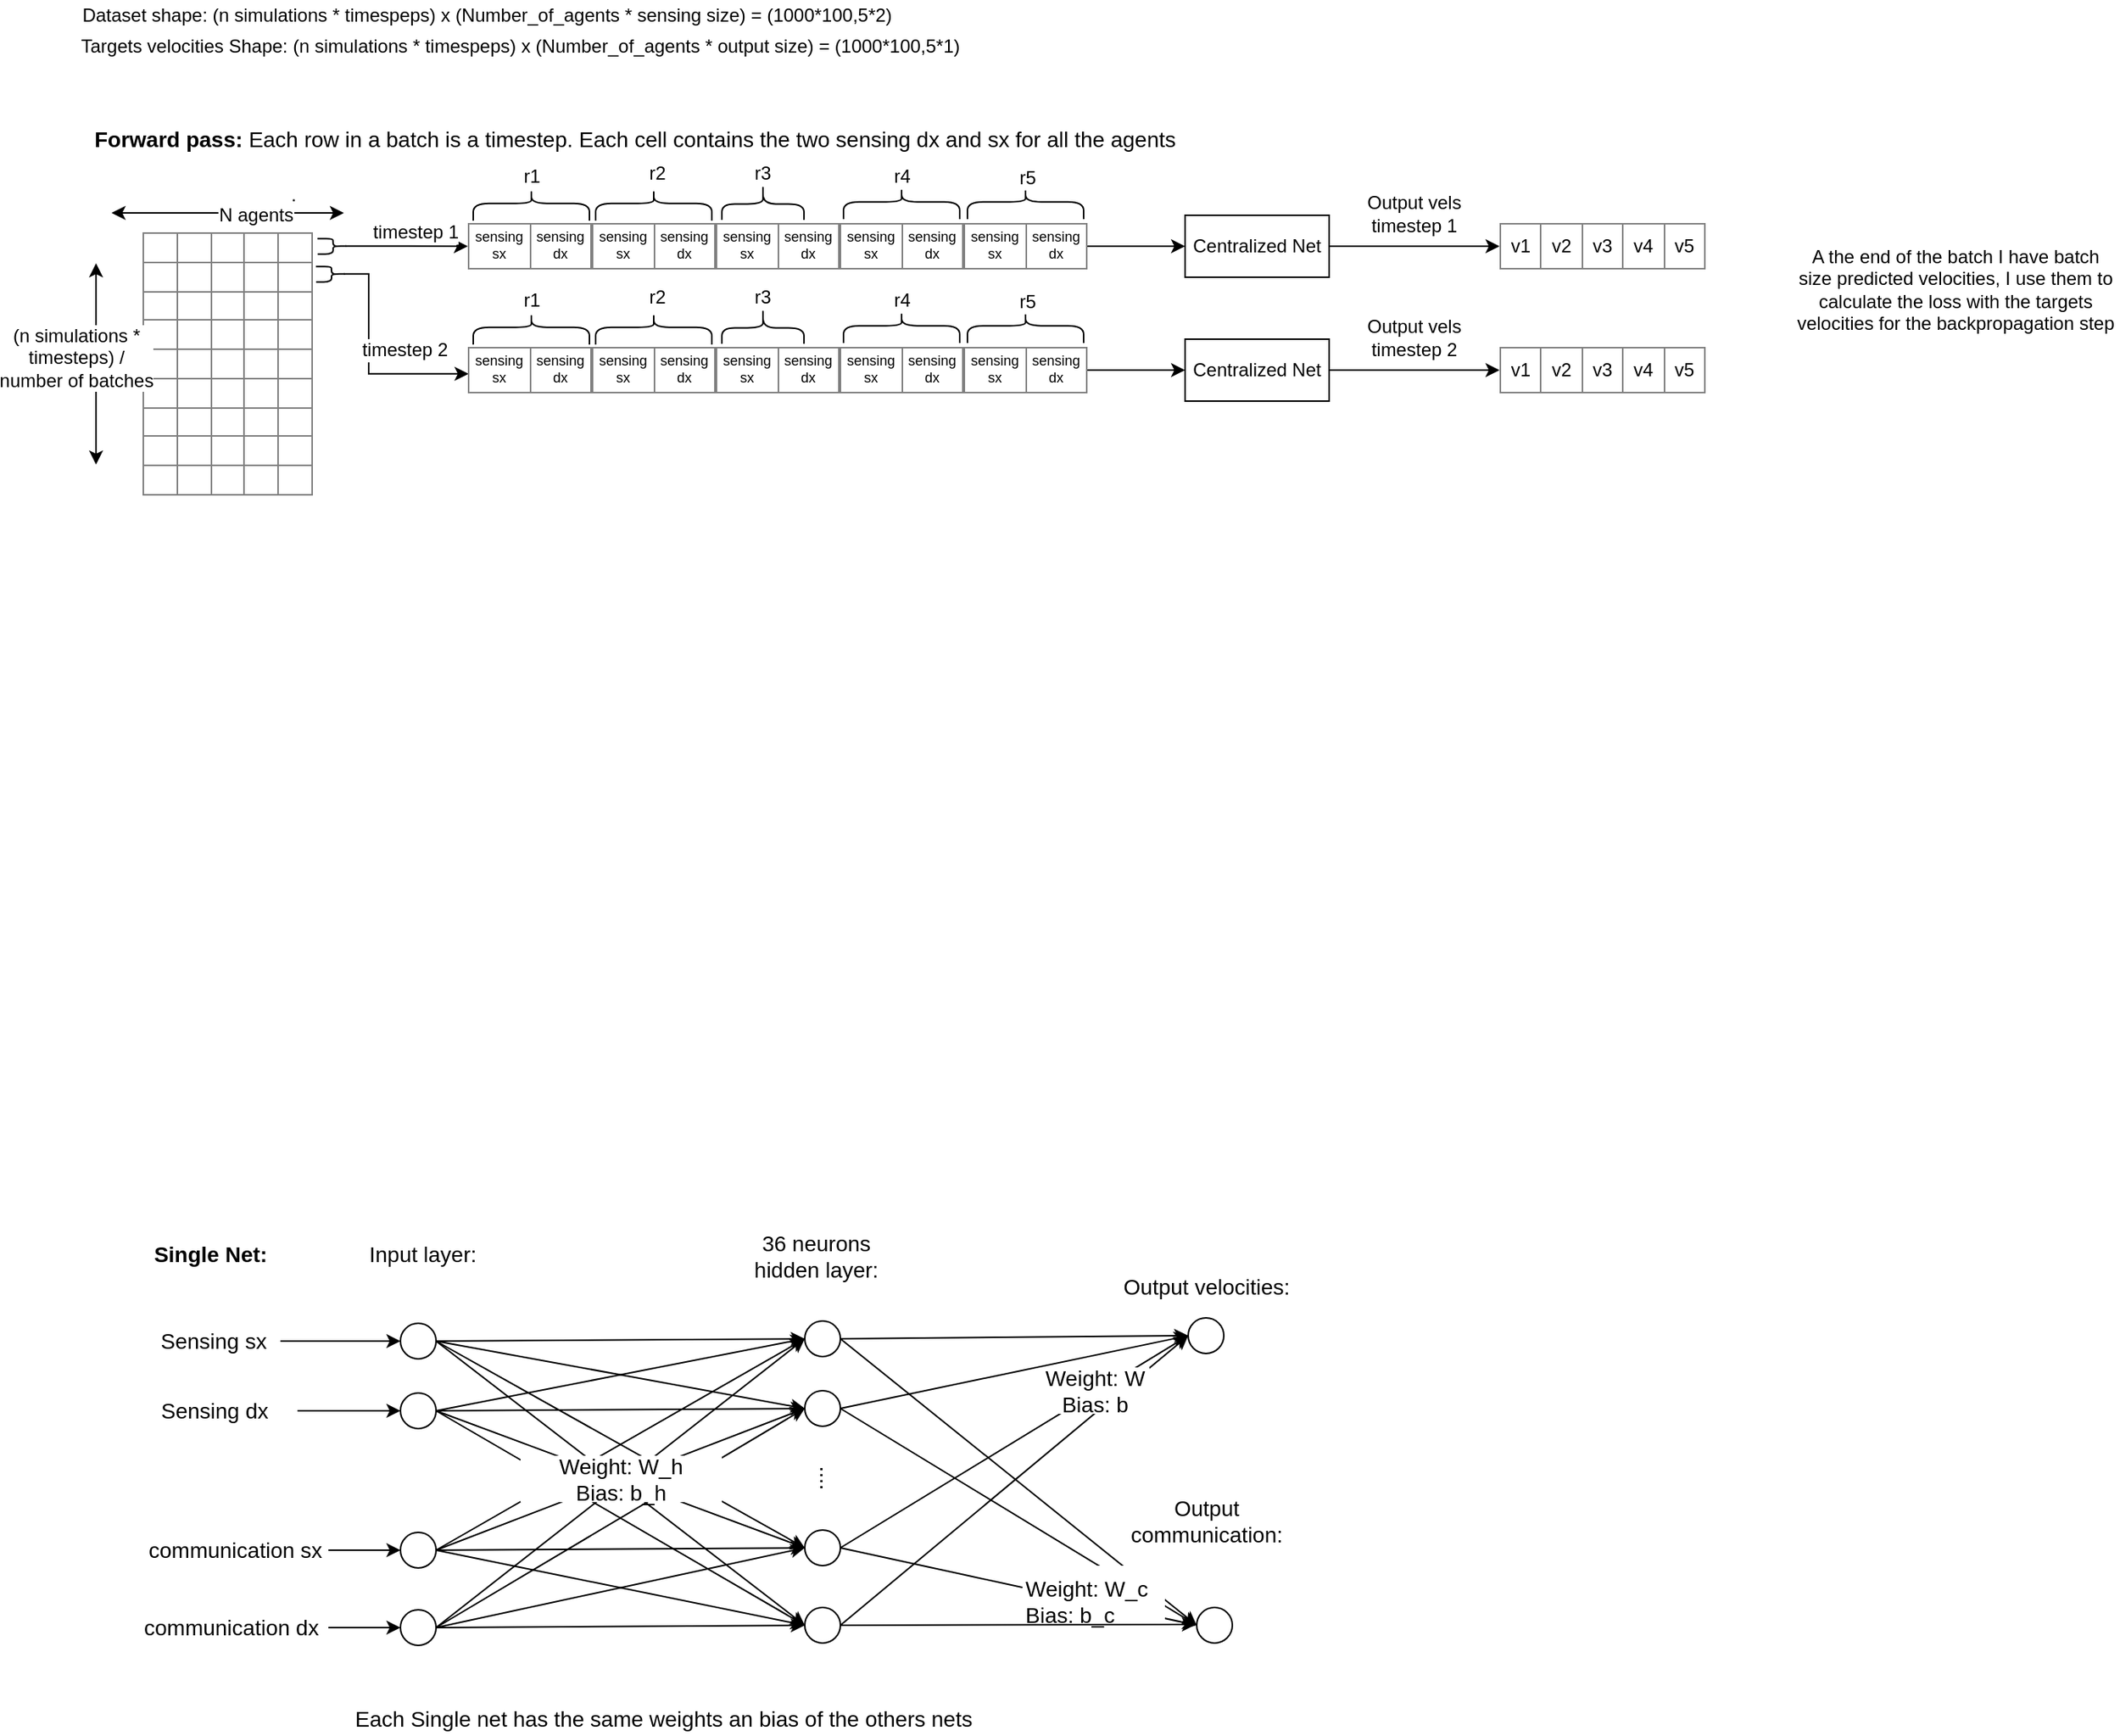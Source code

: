 <mxfile version="12.3.4" type="device" pages="1"><diagram id="kSFn-ApmZ25vt1zglK-K" name="Page-1"><mxGraphModel dx="1149" dy="642" grid="1" gridSize="10" guides="1" tooltips="1" connect="1" arrows="1" fold="1" page="1" pageScale="1" pageWidth="827" pageHeight="1169" math="0" shadow="0"><root><mxCell id="0"/><mxCell id="1" parent="0"/><mxCell id="0IfJ-V6PJkrdgu27pcok-313" value="Dataset shape: (n simulations * timespeps) x (Number_of_agents * sensing size) = (1000*100,5*2)" style="text;html=1;strokeColor=none;fillColor=none;align=center;verticalAlign=middle;whiteSpace=wrap;rounded=0;" vertex="1" parent="1"><mxGeometry x="413" y="590" width="567" height="20" as="geometry"/></mxCell><mxCell id="0IfJ-V6PJkrdgu27pcok-314" value="Targets velocities Shape: (n simulations * timespeps) x (Number_of_agents * output size)&amp;nbsp;= (1000*100,5*1)" style="text;html=1;strokeColor=none;fillColor=none;align=center;verticalAlign=middle;whiteSpace=wrap;rounded=0;" vertex="1" parent="1"><mxGeometry x="416" y="610" width="604" height="20" as="geometry"/></mxCell><mxCell id="0IfJ-V6PJkrdgu27pcok-316" value="&lt;table border=&quot;1&quot; width=&quot;100%&quot; style=&quot;width: 100% ; height: 100% ; border-collapse: collapse&quot;&gt;&lt;tbody&gt;&lt;tr&gt;&lt;td align=&quot;center&quot;&gt;&lt;br&gt;&lt;/td&gt;&lt;td align=&quot;center&quot;&gt;&amp;nbsp;&amp;nbsp;&lt;/td&gt;&lt;td align=&quot;center&quot;&gt;&amp;nbsp;&amp;nbsp;&lt;/td&gt;&lt;td&gt;&amp;nbsp;&amp;nbsp;&lt;/td&gt;&lt;td&gt;&amp;nbsp;&amp;nbsp;&lt;/td&gt;&lt;/tr&gt;&lt;tr&gt;&lt;td align=&quot;center&quot;&gt;&lt;br&gt;&lt;/td&gt;&lt;td align=&quot;center&quot;&gt;&lt;br&gt;&lt;/td&gt;&lt;td align=&quot;center&quot;&gt;&lt;br&gt;&lt;/td&gt;&lt;td&gt;&lt;br&gt;&lt;/td&gt;&lt;td&gt;&lt;br&gt;&lt;/td&gt;&lt;/tr&gt;&lt;tr&gt;&lt;td align=&quot;center&quot;&gt;&amp;nbsp;&amp;nbsp;&lt;/td&gt;&lt;td align=&quot;center&quot;&gt;&lt;br&gt;&lt;/td&gt;&lt;td align=&quot;center&quot;&gt;&lt;br&gt;&lt;/td&gt;&lt;td&gt;&lt;br&gt;&lt;/td&gt;&lt;td&gt;&lt;br&gt;&lt;/td&gt;&lt;/tr&gt;&lt;tr&gt;&lt;td&gt;&lt;br&gt;&lt;/td&gt;&lt;td&gt;&lt;br&gt;&lt;/td&gt;&lt;td&gt;&lt;br&gt;&lt;/td&gt;&lt;td&gt;&lt;br&gt;&lt;/td&gt;&lt;td&gt;&lt;br&gt;&lt;/td&gt;&lt;/tr&gt;&lt;tr&gt;&lt;td&gt;&lt;br&gt;&lt;/td&gt;&lt;td&gt;&lt;br&gt;&lt;/td&gt;&lt;td&gt;&lt;br&gt;&lt;/td&gt;&lt;td&gt;&lt;br&gt;&lt;/td&gt;&lt;td&gt;&lt;br&gt;&lt;/td&gt;&lt;/tr&gt;&lt;tr&gt;&lt;td&gt;&lt;br&gt;&lt;/td&gt;&lt;td&gt;&lt;br&gt;&lt;/td&gt;&lt;td&gt;&lt;br&gt;&lt;/td&gt;&lt;td&gt;&lt;br&gt;&lt;/td&gt;&lt;td&gt;&lt;br&gt;&lt;/td&gt;&lt;/tr&gt;&lt;tr&gt;&lt;td&gt;&lt;br&gt;&lt;/td&gt;&lt;td&gt;&lt;br&gt;&lt;/td&gt;&lt;td&gt;&lt;br&gt;&lt;/td&gt;&lt;td&gt;&lt;br&gt;&lt;/td&gt;&lt;td&gt;&lt;br&gt;&lt;/td&gt;&lt;/tr&gt;&lt;tr&gt;&lt;td&gt;&lt;br&gt;&lt;/td&gt;&lt;td&gt;&lt;br&gt;&lt;/td&gt;&lt;td&gt;&lt;br&gt;&lt;/td&gt;&lt;td&gt;&lt;br&gt;&lt;/td&gt;&lt;td&gt;&lt;br&gt;&lt;/td&gt;&lt;/tr&gt;&lt;tr&gt;&lt;td&gt;&lt;br&gt;&lt;/td&gt;&lt;td&gt;&lt;br&gt;&lt;/td&gt;&lt;td&gt;&lt;br&gt;&lt;/td&gt;&lt;td&gt;&lt;br&gt;&lt;/td&gt;&lt;td&gt;&lt;br&gt;&lt;/td&gt;&lt;/tr&gt;&lt;/tbody&gt;&lt;/table&gt;" style="text;html=1;strokeColor=none;fillColor=none;overflow=fill;" vertex="1" parent="1"><mxGeometry x="474" y="740" width="110" height="170" as="geometry"/></mxCell><mxCell id="0IfJ-V6PJkrdgu27pcok-317" value="." style="text;html=1;resizable=0;points=[];autosize=1;align=left;verticalAlign=top;spacingTop=-4;" vertex="1" parent="1"><mxGeometry x="568" y="706" width="20" height="20" as="geometry"/></mxCell><mxCell id="0IfJ-V6PJkrdgu27pcok-318" value="&lt;font style=&quot;font-size: 14px&quot;&gt;Forward pass: &lt;span style=&quot;font-weight: normal&quot;&gt;Each row in a batch is a timestep. Each cell contains the two sensing dx and sx for all the agents&lt;/span&gt;&lt;/font&gt;" style="text;html=1;strokeColor=none;fillColor=none;align=center;verticalAlign=middle;whiteSpace=wrap;rounded=0;strokeWidth=2;fontStyle=1" vertex="1" parent="1"><mxGeometry x="434" y="670" width="716" height="20" as="geometry"/></mxCell><mxCell id="0IfJ-V6PJkrdgu27pcok-319" value="" style="endArrow=classic;startArrow=classic;html=1;" edge="1" parent="1"><mxGeometry width="50" height="50" relative="1" as="geometry"><mxPoint x="444" y="890" as="sourcePoint"/><mxPoint x="444" y="760" as="targetPoint"/></mxGeometry></mxCell><mxCell id="0IfJ-V6PJkrdgu27pcok-320" value="(n simulations * &lt;br&gt;timesteps) / &lt;br&gt;number of batches" style="text;html=1;resizable=0;points=[];align=center;verticalAlign=middle;labelBackgroundColor=#ffffff;" vertex="1" connectable="0" parent="0IfJ-V6PJkrdgu27pcok-319"><mxGeometry x="0.594" y="2" relative="1" as="geometry"><mxPoint x="-11" y="34" as="offset"/></mxGeometry></mxCell><mxCell id="0IfJ-V6PJkrdgu27pcok-321" value="" style="endArrow=classic;startArrow=classic;html=1;" edge="1" parent="1"><mxGeometry width="50" height="50" relative="1" as="geometry"><mxPoint x="454" y="727.5" as="sourcePoint"/><mxPoint x="604" y="727.5" as="targetPoint"/></mxGeometry></mxCell><mxCell id="0IfJ-V6PJkrdgu27pcok-322" value="N agents" style="text;html=1;resizable=0;points=[];align=center;verticalAlign=middle;labelBackgroundColor=#ffffff;" vertex="1" connectable="0" parent="0IfJ-V6PJkrdgu27pcok-321"><mxGeometry x="0.23" y="-1" relative="1" as="geometry"><mxPoint as="offset"/></mxGeometry></mxCell><mxCell id="0IfJ-V6PJkrdgu27pcok-325" style="edgeStyle=orthogonalEdgeStyle;rounded=0;orthogonalLoop=1;jettySize=auto;html=1;exitX=1;exitY=0.5;exitDx=0;exitDy=0;entryX=0;entryY=0.5;entryDx=0;entryDy=0;" edge="1" parent="1" source="0IfJ-V6PJkrdgu27pcok-337" target="0IfJ-V6PJkrdgu27pcok-354"><mxGeometry relative="1" as="geometry"/></mxCell><mxCell id="0IfJ-V6PJkrdgu27pcok-327" value="&lt;table border=&quot;1&quot; width=&quot;100%&quot; style=&quot;width: 100% ; height: 100% ; border-collapse: collapse ; font-size: 9px&quot;&gt;&lt;tbody&gt;&lt;tr&gt;&lt;td align=&quot;center&quot;&gt;&lt;font style=&quot;font-size: 9px&quot;&gt;sensing &lt;br&gt;sx&lt;/font&gt;&lt;/td&gt;&lt;td align=&quot;center&quot;&gt;&lt;font style=&quot;font-size: 9px&quot;&gt;sensing &lt;br&gt;dx&lt;/font&gt;&lt;/td&gt;&lt;/tr&gt;&lt;/tbody&gt;&lt;/table&gt;" style="text;html=1;strokeColor=none;fillColor=none;overflow=fill;" vertex="1" parent="1"><mxGeometry x="684" y="734" width="80" height="30" as="geometry"/></mxCell><mxCell id="0IfJ-V6PJkrdgu27pcok-331" value="&lt;table border=&quot;1&quot; width=&quot;100%&quot; style=&quot;width: 100% ; height: 100% ; border-collapse: collapse ; font-size: 9px&quot;&gt;&lt;tbody&gt;&lt;tr&gt;&lt;td align=&quot;center&quot;&gt;&lt;font style=&quot;font-size: 9px&quot;&gt;sensing &lt;br&gt;sx&lt;/font&gt;&lt;/td&gt;&lt;td align=&quot;center&quot;&gt;&lt;font style=&quot;font-size: 9px&quot;&gt;sensing &lt;br&gt;dx&lt;/font&gt;&lt;/td&gt;&lt;/tr&gt;&lt;/tbody&gt;&lt;/table&gt;" style="text;html=1;strokeColor=none;fillColor=none;overflow=fill;" vertex="1" parent="1"><mxGeometry x="764" y="734" width="80" height="30" as="geometry"/></mxCell><mxCell id="0IfJ-V6PJkrdgu27pcok-333" value="&lt;table border=&quot;1&quot; width=&quot;100%&quot; style=&quot;width: 100% ; height: 100% ; border-collapse: collapse ; font-size: 9px&quot;&gt;&lt;tbody&gt;&lt;tr&gt;&lt;td align=&quot;center&quot;&gt;&lt;font style=&quot;font-size: 9px&quot;&gt;sensing &lt;br&gt;sx&lt;/font&gt;&lt;/td&gt;&lt;td align=&quot;center&quot;&gt;&lt;font style=&quot;font-size: 9px&quot;&gt;sensing &lt;br&gt;dx&lt;/font&gt;&lt;/td&gt;&lt;/tr&gt;&lt;/tbody&gt;&lt;/table&gt;" style="text;html=1;strokeColor=none;fillColor=none;overflow=fill;" vertex="1" parent="1"><mxGeometry x="844" y="734" width="80" height="30" as="geometry"/></mxCell><mxCell id="0IfJ-V6PJkrdgu27pcok-335" value="&lt;table border=&quot;1&quot; width=&quot;100%&quot; style=&quot;width: 100% ; height: 100% ; border-collapse: collapse ; font-size: 9px&quot;&gt;&lt;tbody&gt;&lt;tr&gt;&lt;td align=&quot;center&quot;&gt;&lt;font style=&quot;font-size: 9px&quot;&gt;sensing &lt;br&gt;sx&lt;/font&gt;&lt;/td&gt;&lt;td align=&quot;center&quot;&gt;&lt;font style=&quot;font-size: 9px&quot;&gt;sensing &lt;br&gt;dx&lt;/font&gt;&lt;/td&gt;&lt;/tr&gt;&lt;/tbody&gt;&lt;/table&gt;" style="text;html=1;strokeColor=none;fillColor=none;overflow=fill;" vertex="1" parent="1"><mxGeometry x="924" y="734" width="80" height="30" as="geometry"/></mxCell><mxCell id="0IfJ-V6PJkrdgu27pcok-337" value="&lt;table border=&quot;1&quot; width=&quot;100%&quot; style=&quot;width: 100% ; height: 100% ; border-collapse: collapse ; font-size: 9px&quot;&gt;&lt;tbody&gt;&lt;tr&gt;&lt;td align=&quot;center&quot;&gt;&lt;font style=&quot;font-size: 9px&quot;&gt;sensing &lt;br&gt;sx&lt;/font&gt;&lt;/td&gt;&lt;td align=&quot;center&quot;&gt;&lt;font style=&quot;font-size: 9px&quot;&gt;sensing &lt;br&gt;dx&lt;/font&gt;&lt;/td&gt;&lt;/tr&gt;&lt;/tbody&gt;&lt;/table&gt;" style="text;html=1;strokeColor=none;fillColor=none;overflow=fill;" vertex="1" parent="1"><mxGeometry x="1004" y="734" width="80" height="30" as="geometry"/></mxCell><mxCell id="0IfJ-V6PJkrdgu27pcok-339" style="edgeStyle=orthogonalEdgeStyle;rounded=0;orthogonalLoop=1;jettySize=auto;html=1;exitX=0.1;exitY=0.5;exitDx=0;exitDy=0;exitPerimeter=0;entryX=0;entryY=0.5;entryDx=0;entryDy=0;" edge="1" parent="1" source="0IfJ-V6PJkrdgu27pcok-341" target="0IfJ-V6PJkrdgu27pcok-327"><mxGeometry relative="1" as="geometry"><mxPoint x="885" y="790" as="targetPoint"/></mxGeometry></mxCell><mxCell id="0IfJ-V6PJkrdgu27pcok-340" value="timestep 1" style="text;html=1;resizable=0;points=[];align=center;verticalAlign=middle;labelBackgroundColor=#ffffff;" vertex="1" connectable="0" parent="0IfJ-V6PJkrdgu27pcok-339"><mxGeometry x="-0.441" relative="1" as="geometry"><mxPoint x="23" y="-9" as="offset"/></mxGeometry></mxCell><mxCell id="0IfJ-V6PJkrdgu27pcok-341" value="" style="shape=curlyBracket;whiteSpace=wrap;html=1;rounded=1;strokeWidth=1;rotation=179;" vertex="1" parent="1"><mxGeometry x="587" y="744" width="20" height="10" as="geometry"/></mxCell><mxCell id="0IfJ-V6PJkrdgu27pcok-474" style="edgeStyle=orthogonalEdgeStyle;rounded=0;orthogonalLoop=1;jettySize=auto;html=1;exitX=1;exitY=0.5;exitDx=0;exitDy=0;entryX=0;entryY=0.5;entryDx=0;entryDy=0;" edge="1" parent="1" source="0IfJ-V6PJkrdgu27pcok-354" target="0IfJ-V6PJkrdgu27pcok-379"><mxGeometry relative="1" as="geometry"/></mxCell><mxCell id="0IfJ-V6PJkrdgu27pcok-354" value="Centralized Net" style="rounded=0;whiteSpace=wrap;html=1;strokeWidth=1;" vertex="1" parent="1"><mxGeometry x="1147" y="729" width="93" height="40" as="geometry"/></mxCell><mxCell id="0IfJ-V6PJkrdgu27pcok-379" value="&lt;table border=&quot;1&quot; width=&quot;100%&quot; style=&quot;width: 100% ; height: 100% ; border-collapse: collapse&quot;&gt;&lt;tbody&gt;&lt;tr&gt;&lt;td align=&quot;center&quot;&gt;v1&lt;/td&gt;&lt;td align=&quot;center&quot;&gt;v2&lt;/td&gt;&lt;td align=&quot;center&quot;&gt;v3&lt;/td&gt;&lt;td style=&quot;text-align: center&quot;&gt;v4&lt;/td&gt;&lt;td style=&quot;text-align: center&quot;&gt;v5&lt;/td&gt;&lt;/tr&gt;&lt;/tbody&gt;&lt;/table&gt;" style="text;html=1;strokeColor=none;fillColor=none;overflow=fill;" vertex="1" parent="1"><mxGeometry x="1350" y="734" width="133" height="30" as="geometry"/></mxCell><mxCell id="0IfJ-V6PJkrdgu27pcok-380" value="Output vels timestep 1" style="text;html=1;strokeColor=none;fillColor=none;align=center;verticalAlign=middle;whiteSpace=wrap;rounded=0;" vertex="1" parent="1"><mxGeometry x="1250" y="718" width="90" height="20" as="geometry"/></mxCell><mxCell id="0IfJ-V6PJkrdgu27pcok-497" style="edgeStyle=orthogonalEdgeStyle;rounded=0;orthogonalLoop=1;jettySize=auto;html=1;exitX=0.1;exitY=0.5;exitDx=0;exitDy=0;exitPerimeter=0;entryX=0.006;entryY=0.58;entryDx=0;entryDy=0;entryPerimeter=0;" edge="1" parent="1" source="0IfJ-V6PJkrdgu27pcok-393" target="0IfJ-V6PJkrdgu27pcok-477"><mxGeometry relative="1" as="geometry"><mxPoint x="630" y="790" as="targetPoint"/><Array as="points"><mxPoint x="620" y="767"/><mxPoint x="620" y="831"/></Array></mxGeometry></mxCell><mxCell id="0IfJ-V6PJkrdgu27pcok-393" value="" style="shape=curlyBracket;whiteSpace=wrap;html=1;rounded=1;strokeWidth=1;rotation=179;" vertex="1" parent="1"><mxGeometry x="586" y="762" width="20" height="10" as="geometry"/></mxCell><mxCell id="0IfJ-V6PJkrdgu27pcok-406" value="A the end of the batch I have batch size predicted velocities, I use them to calculate the loss with the targets velocities for the backpropagation step" style="text;html=1;strokeColor=none;fillColor=none;align=center;verticalAlign=middle;whiteSpace=wrap;rounded=0;" vertex="1" parent="1"><mxGeometry x="1540" y="767" width="209" height="20" as="geometry"/></mxCell><mxCell id="0IfJ-V6PJkrdgu27pcok-407" value="Single Net:" style="text;html=1;strokeColor=none;fillColor=none;align=center;verticalAlign=middle;whiteSpace=wrap;rounded=0;fontStyle=1;fontSize=14;" vertex="1" parent="1"><mxGeometry x="468" y="1390" width="100" height="20" as="geometry"/></mxCell><mxCell id="0IfJ-V6PJkrdgu27pcok-408" value="Input layer:" style="text;html=1;strokeColor=none;fillColor=none;align=center;verticalAlign=middle;whiteSpace=wrap;rounded=0;fontSize=14;" vertex="1" parent="1"><mxGeometry x="606" y="1390" width="98" height="20" as="geometry"/></mxCell><mxCell id="0IfJ-V6PJkrdgu27pcok-409" style="edgeStyle=orthogonalEdgeStyle;rounded=0;orthogonalLoop=1;jettySize=auto;html=1;exitX=1;exitY=0.5;exitDx=0;exitDy=0;fontSize=14;" edge="1" parent="1" source="0IfJ-V6PJkrdgu27pcok-410" target="0IfJ-V6PJkrdgu27pcok-421"><mxGeometry relative="1" as="geometry"/></mxCell><mxCell id="0IfJ-V6PJkrdgu27pcok-410" value="Sensing sx" style="text;html=1;strokeColor=none;fillColor=none;align=center;verticalAlign=middle;whiteSpace=wrap;rounded=0;fontSize=14;" vertex="1" parent="1"><mxGeometry x="477" y="1446" width="86" height="20" as="geometry"/></mxCell><mxCell id="0IfJ-V6PJkrdgu27pcok-411" style="edgeStyle=orthogonalEdgeStyle;rounded=0;orthogonalLoop=1;jettySize=auto;html=1;exitX=1;exitY=0.5;exitDx=0;exitDy=0;entryX=0;entryY=0.5;entryDx=0;entryDy=0;fontSize=14;" edge="1" parent="1" source="0IfJ-V6PJkrdgu27pcok-412" target="0IfJ-V6PJkrdgu27pcok-426"><mxGeometry relative="1" as="geometry"/></mxCell><mxCell id="0IfJ-V6PJkrdgu27pcok-412" value="Sensing dx" style="text;html=1;fontSize=14;" vertex="1" parent="1"><mxGeometry x="484" y="1486" width="90" height="30" as="geometry"/></mxCell><mxCell id="0IfJ-V6PJkrdgu27pcok-413" style="edgeStyle=orthogonalEdgeStyle;rounded=0;orthogonalLoop=1;jettySize=auto;html=1;exitX=1;exitY=0.5;exitDx=0;exitDy=0;entryX=0;entryY=0.5;entryDx=0;entryDy=0;fontSize=14;" edge="1" parent="1" source="0IfJ-V6PJkrdgu27pcok-414" target="0IfJ-V6PJkrdgu27pcok-431"><mxGeometry relative="1" as="geometry"/></mxCell><mxCell id="0IfJ-V6PJkrdgu27pcok-414" value="communication sx" style="text;html=1;fontSize=14;" vertex="1" parent="1"><mxGeometry x="476" y="1576" width="118" height="30" as="geometry"/></mxCell><mxCell id="0IfJ-V6PJkrdgu27pcok-415" style="edgeStyle=orthogonalEdgeStyle;rounded=0;orthogonalLoop=1;jettySize=auto;html=1;exitX=1;exitY=0.5;exitDx=0;exitDy=0;entryX=0;entryY=0.5;entryDx=0;entryDy=0;fontSize=14;" edge="1" parent="1" source="0IfJ-V6PJkrdgu27pcok-416" target="0IfJ-V6PJkrdgu27pcok-436"><mxGeometry relative="1" as="geometry"/></mxCell><mxCell id="0IfJ-V6PJkrdgu27pcok-416" value="communication dx" style="text;html=1;fontSize=14;" vertex="1" parent="1"><mxGeometry x="473" y="1626" width="121" height="30" as="geometry"/></mxCell><mxCell id="0IfJ-V6PJkrdgu27pcok-417" style="rounded=0;orthogonalLoop=1;jettySize=auto;html=1;exitX=1;exitY=0.5;exitDx=0;exitDy=0;entryX=0;entryY=0.5;entryDx=0;entryDy=0;fontSize=14;" edge="1" parent="1" source="0IfJ-V6PJkrdgu27pcok-421" target="0IfJ-V6PJkrdgu27pcok-440"><mxGeometry relative="1" as="geometry"/></mxCell><mxCell id="0IfJ-V6PJkrdgu27pcok-418" style="edgeStyle=none;rounded=0;orthogonalLoop=1;jettySize=auto;html=1;exitX=1;exitY=0.5;exitDx=0;exitDy=0;entryX=0;entryY=0.5;entryDx=0;entryDy=0;fontSize=14;" edge="1" parent="1" source="0IfJ-V6PJkrdgu27pcok-421" target="0IfJ-V6PJkrdgu27pcok-443"><mxGeometry relative="1" as="geometry"/></mxCell><mxCell id="0IfJ-V6PJkrdgu27pcok-419" style="edgeStyle=none;rounded=0;orthogonalLoop=1;jettySize=auto;html=1;exitX=1;exitY=0.5;exitDx=0;exitDy=0;entryX=0;entryY=0.5;entryDx=0;entryDy=0;fontSize=14;" edge="1" parent="1" source="0IfJ-V6PJkrdgu27pcok-421" target="0IfJ-V6PJkrdgu27pcok-446"><mxGeometry relative="1" as="geometry"/></mxCell><mxCell id="0IfJ-V6PJkrdgu27pcok-420" style="edgeStyle=none;rounded=0;orthogonalLoop=1;jettySize=auto;html=1;exitX=1;exitY=0.5;exitDx=0;exitDy=0;entryX=0;entryY=0.5;entryDx=0;entryDy=0;fontSize=14;" edge="1" parent="1" source="0IfJ-V6PJkrdgu27pcok-421" target="0IfJ-V6PJkrdgu27pcok-448"><mxGeometry relative="1" as="geometry"/></mxCell><mxCell id="0IfJ-V6PJkrdgu27pcok-421" value="" style="ellipse;whiteSpace=wrap;html=1;aspect=fixed;strokeWidth=1;fontSize=14;" vertex="1" parent="1"><mxGeometry x="640.5" y="1444.5" width="23" height="23" as="geometry"/></mxCell><mxCell id="0IfJ-V6PJkrdgu27pcok-422" style="edgeStyle=none;rounded=0;orthogonalLoop=1;jettySize=auto;html=1;exitX=1;exitY=0.5;exitDx=0;exitDy=0;entryX=0;entryY=0.5;entryDx=0;entryDy=0;fontSize=14;" edge="1" parent="1" source="0IfJ-V6PJkrdgu27pcok-426" target="0IfJ-V6PJkrdgu27pcok-440"><mxGeometry relative="1" as="geometry"/></mxCell><mxCell id="0IfJ-V6PJkrdgu27pcok-423" style="edgeStyle=none;rounded=0;orthogonalLoop=1;jettySize=auto;html=1;exitX=1;exitY=0.5;exitDx=0;exitDy=0;entryX=0;entryY=0.5;entryDx=0;entryDy=0;fontSize=14;" edge="1" parent="1" source="0IfJ-V6PJkrdgu27pcok-426" target="0IfJ-V6PJkrdgu27pcok-443"><mxGeometry relative="1" as="geometry"/></mxCell><mxCell id="0IfJ-V6PJkrdgu27pcok-424" style="edgeStyle=none;rounded=0;orthogonalLoop=1;jettySize=auto;html=1;exitX=1;exitY=0.5;exitDx=0;exitDy=0;entryX=0;entryY=0.5;entryDx=0;entryDy=0;fontSize=14;" edge="1" parent="1" source="0IfJ-V6PJkrdgu27pcok-426" target="0IfJ-V6PJkrdgu27pcok-446"><mxGeometry relative="1" as="geometry"/></mxCell><mxCell id="0IfJ-V6PJkrdgu27pcok-425" style="edgeStyle=none;rounded=0;orthogonalLoop=1;jettySize=auto;html=1;exitX=1;exitY=0.5;exitDx=0;exitDy=0;entryX=0;entryY=0.5;entryDx=0;entryDy=0;fontSize=14;" edge="1" parent="1" source="0IfJ-V6PJkrdgu27pcok-426" target="0IfJ-V6PJkrdgu27pcok-448"><mxGeometry relative="1" as="geometry"/></mxCell><mxCell id="0IfJ-V6PJkrdgu27pcok-426" value="" style="ellipse;whiteSpace=wrap;html=1;aspect=fixed;strokeWidth=1;fontSize=14;" vertex="1" parent="1"><mxGeometry x="640.5" y="1489.5" width="23" height="23" as="geometry"/></mxCell><mxCell id="0IfJ-V6PJkrdgu27pcok-427" style="edgeStyle=none;rounded=0;orthogonalLoop=1;jettySize=auto;html=1;exitX=1;exitY=0.5;exitDx=0;exitDy=0;entryX=0;entryY=0.5;entryDx=0;entryDy=0;fontSize=14;" edge="1" parent="1" source="0IfJ-V6PJkrdgu27pcok-431" target="0IfJ-V6PJkrdgu27pcok-440"><mxGeometry relative="1" as="geometry"/></mxCell><mxCell id="0IfJ-V6PJkrdgu27pcok-428" style="edgeStyle=none;rounded=0;orthogonalLoop=1;jettySize=auto;html=1;exitX=1;exitY=0.5;exitDx=0;exitDy=0;entryX=0;entryY=0.5;entryDx=0;entryDy=0;fontSize=14;" edge="1" parent="1" source="0IfJ-V6PJkrdgu27pcok-431" target="0IfJ-V6PJkrdgu27pcok-443"><mxGeometry relative="1" as="geometry"/></mxCell><mxCell id="0IfJ-V6PJkrdgu27pcok-429" style="edgeStyle=none;rounded=0;orthogonalLoop=1;jettySize=auto;html=1;exitX=1;exitY=0.5;exitDx=0;exitDy=0;entryX=0;entryY=0.5;entryDx=0;entryDy=0;fontSize=14;" edge="1" parent="1" source="0IfJ-V6PJkrdgu27pcok-431" target="0IfJ-V6PJkrdgu27pcok-446"><mxGeometry relative="1" as="geometry"/></mxCell><mxCell id="0IfJ-V6PJkrdgu27pcok-430" style="edgeStyle=none;rounded=0;orthogonalLoop=1;jettySize=auto;html=1;exitX=1;exitY=0.5;exitDx=0;exitDy=0;entryX=0;entryY=0.5;entryDx=0;entryDy=0;fontSize=14;" edge="1" parent="1" source="0IfJ-V6PJkrdgu27pcok-431" target="0IfJ-V6PJkrdgu27pcok-448"><mxGeometry relative="1" as="geometry"/></mxCell><mxCell id="0IfJ-V6PJkrdgu27pcok-431" value="" style="ellipse;whiteSpace=wrap;html=1;aspect=fixed;strokeWidth=1;fontSize=14;" vertex="1" parent="1"><mxGeometry x="640.5" y="1579.5" width="23" height="23" as="geometry"/></mxCell><mxCell id="0IfJ-V6PJkrdgu27pcok-432" style="edgeStyle=none;rounded=0;orthogonalLoop=1;jettySize=auto;html=1;exitX=1;exitY=0.5;exitDx=0;exitDy=0;entryX=0;entryY=0.5;entryDx=0;entryDy=0;fontSize=14;" edge="1" parent="1" source="0IfJ-V6PJkrdgu27pcok-436" target="0IfJ-V6PJkrdgu27pcok-440"><mxGeometry relative="1" as="geometry"/></mxCell><mxCell id="0IfJ-V6PJkrdgu27pcok-433" style="edgeStyle=none;rounded=0;orthogonalLoop=1;jettySize=auto;html=1;exitX=1;exitY=0.5;exitDx=0;exitDy=0;entryX=0;entryY=0.5;entryDx=0;entryDy=0;fontSize=14;" edge="1" parent="1" source="0IfJ-V6PJkrdgu27pcok-436" target="0IfJ-V6PJkrdgu27pcok-443"><mxGeometry relative="1" as="geometry"/></mxCell><mxCell id="0IfJ-V6PJkrdgu27pcok-434" style="edgeStyle=none;rounded=0;orthogonalLoop=1;jettySize=auto;html=1;exitX=1;exitY=0.5;exitDx=0;exitDy=0;entryX=0;entryY=0.5;entryDx=0;entryDy=0;fontSize=14;" edge="1" parent="1" source="0IfJ-V6PJkrdgu27pcok-436" target="0IfJ-V6PJkrdgu27pcok-446"><mxGeometry relative="1" as="geometry"/></mxCell><mxCell id="0IfJ-V6PJkrdgu27pcok-435" style="edgeStyle=none;rounded=0;orthogonalLoop=1;jettySize=auto;html=1;exitX=1;exitY=0.5;exitDx=0;exitDy=0;entryX=0;entryY=0.5;entryDx=0;entryDy=0;fontSize=14;" edge="1" parent="1" source="0IfJ-V6PJkrdgu27pcok-436" target="0IfJ-V6PJkrdgu27pcok-448"><mxGeometry relative="1" as="geometry"/></mxCell><mxCell id="0IfJ-V6PJkrdgu27pcok-436" value="" style="ellipse;whiteSpace=wrap;html=1;aspect=fixed;strokeWidth=1;fontSize=14;" vertex="1" parent="1"><mxGeometry x="640.5" y="1629.5" width="23" height="23" as="geometry"/></mxCell><mxCell id="0IfJ-V6PJkrdgu27pcok-437" value="36 neurons hidden layer:" style="text;html=1;strokeColor=none;fillColor=none;align=center;verticalAlign=middle;whiteSpace=wrap;rounded=0;fontSize=14;" vertex="1" parent="1"><mxGeometry x="860" y="1391" width="98" height="20" as="geometry"/></mxCell><mxCell id="0IfJ-V6PJkrdgu27pcok-438" value="Weight: W_h&lt;br&gt;Bias: b_h&lt;br&gt;" style="text;html=1;strokeColor=none;fillColor=#ffffff;align=center;verticalAlign=middle;whiteSpace=wrap;rounded=0;fontSize=14;" vertex="1" parent="1"><mxGeometry x="718" y="1530" width="130" height="30" as="geometry"/></mxCell><mxCell id="0IfJ-V6PJkrdgu27pcok-439" style="edgeStyle=none;rounded=0;orthogonalLoop=1;jettySize=auto;html=1;exitX=1;exitY=0.5;exitDx=0;exitDy=0;entryX=0;entryY=0.5;entryDx=0;entryDy=0;fontSize=14;" edge="1" parent="1" source="0IfJ-V6PJkrdgu27pcok-440" target="0IfJ-V6PJkrdgu27pcok-452"><mxGeometry relative="1" as="geometry"/></mxCell><mxCell id="0IfJ-V6PJkrdgu27pcok-440" value="" style="ellipse;whiteSpace=wrap;html=1;aspect=fixed;strokeWidth=1;fontSize=14;" vertex="1" parent="1"><mxGeometry x="901.5" y="1443" width="23" height="23" as="geometry"/></mxCell><mxCell id="0IfJ-V6PJkrdgu27pcok-441" style="edgeStyle=none;rounded=0;orthogonalLoop=1;jettySize=auto;html=1;exitX=1;exitY=0.5;exitDx=0;exitDy=0;fontSize=14;entryX=0;entryY=0.5;entryDx=0;entryDy=0;" edge="1" parent="1" source="0IfJ-V6PJkrdgu27pcok-443" target="0IfJ-V6PJkrdgu27pcok-451"><mxGeometry relative="1" as="geometry"><mxPoint x="1134" y="1470" as="targetPoint"/></mxGeometry></mxCell><mxCell id="0IfJ-V6PJkrdgu27pcok-442" style="edgeStyle=none;rounded=0;orthogonalLoop=1;jettySize=auto;html=1;exitX=1;exitY=0.5;exitDx=0;exitDy=0;entryX=0;entryY=0.5;entryDx=0;entryDy=0;fontSize=14;" edge="1" parent="1" source="0IfJ-V6PJkrdgu27pcok-443" target="0IfJ-V6PJkrdgu27pcok-452"><mxGeometry relative="1" as="geometry"/></mxCell><mxCell id="0IfJ-V6PJkrdgu27pcok-443" value="" style="ellipse;whiteSpace=wrap;html=1;aspect=fixed;strokeWidth=1;fontSize=14;" vertex="1" parent="1"><mxGeometry x="901.5" y="1488" width="23" height="23" as="geometry"/></mxCell><mxCell id="0IfJ-V6PJkrdgu27pcok-444" style="edgeStyle=none;rounded=0;orthogonalLoop=1;jettySize=auto;html=1;exitX=1;exitY=0.5;exitDx=0;exitDy=0;entryX=0;entryY=0.5;entryDx=0;entryDy=0;fontSize=14;" edge="1" parent="1" source="0IfJ-V6PJkrdgu27pcok-446" target="0IfJ-V6PJkrdgu27pcok-451"><mxGeometry relative="1" as="geometry"/></mxCell><mxCell id="0IfJ-V6PJkrdgu27pcok-445" style="edgeStyle=none;rounded=0;orthogonalLoop=1;jettySize=auto;html=1;exitX=1;exitY=0.5;exitDx=0;exitDy=0;fontSize=14;entryX=0;entryY=0.5;entryDx=0;entryDy=0;" edge="1" parent="1" source="0IfJ-V6PJkrdgu27pcok-446" target="0IfJ-V6PJkrdgu27pcok-452"><mxGeometry relative="1" as="geometry"><mxPoint x="1084" y="1630" as="targetPoint"/></mxGeometry></mxCell><mxCell id="0IfJ-V6PJkrdgu27pcok-446" value="" style="ellipse;whiteSpace=wrap;html=1;aspect=fixed;strokeWidth=1;fontSize=14;" vertex="1" parent="1"><mxGeometry x="901.5" y="1578" width="23" height="23" as="geometry"/></mxCell><mxCell id="0IfJ-V6PJkrdgu27pcok-447" style="edgeStyle=none;rounded=0;orthogonalLoop=1;jettySize=auto;html=1;exitX=1;exitY=0.5;exitDx=0;exitDy=0;entryX=0;entryY=0.5;entryDx=0;entryDy=0;fontSize=14;" edge="1" parent="1" source="0IfJ-V6PJkrdgu27pcok-448" target="0IfJ-V6PJkrdgu27pcok-451"><mxGeometry relative="1" as="geometry"/></mxCell><mxCell id="0IfJ-V6PJkrdgu27pcok-448" value="" style="ellipse;whiteSpace=wrap;html=1;aspect=fixed;strokeWidth=1;fontSize=14;" vertex="1" parent="1"><mxGeometry x="901.5" y="1628" width="23" height="23" as="geometry"/></mxCell><mxCell id="0IfJ-V6PJkrdgu27pcok-449" value="...." style="text;html=1;strokeColor=none;fillColor=none;align=center;verticalAlign=middle;whiteSpace=wrap;rounded=0;fontSize=14;rotation=90;" vertex="1" parent="1"><mxGeometry x="897" y="1534.5" width="40" height="20" as="geometry"/></mxCell><mxCell id="0IfJ-V6PJkrdgu27pcok-450" value="Output velocities:" style="text;html=1;strokeColor=none;fillColor=none;align=center;verticalAlign=middle;whiteSpace=wrap;rounded=0;fontSize=14;" vertex="1" parent="1"><mxGeometry x="1100.5" y="1411" width="120" height="20" as="geometry"/></mxCell><mxCell id="0IfJ-V6PJkrdgu27pcok-451" value="" style="ellipse;whiteSpace=wrap;html=1;aspect=fixed;strokeWidth=1;fontSize=14;" vertex="1" parent="1"><mxGeometry x="1149" y="1441" width="23" height="23" as="geometry"/></mxCell><mxCell id="0IfJ-V6PJkrdgu27pcok-452" value="" style="ellipse;whiteSpace=wrap;html=1;aspect=fixed;strokeWidth=1;fontSize=14;" vertex="1" parent="1"><mxGeometry x="1154.5" y="1628" width="23" height="23" as="geometry"/></mxCell><mxCell id="0IfJ-V6PJkrdgu27pcok-453" value="Output communication:" style="text;html=1;strokeColor=none;fillColor=none;align=center;verticalAlign=middle;whiteSpace=wrap;rounded=0;fontSize=14;" vertex="1" parent="1"><mxGeometry x="1100.5" y="1562" width="120" height="20" as="geometry"/></mxCell><mxCell id="0IfJ-V6PJkrdgu27pcok-454" value="Weight: W&lt;br&gt;Bias: b&lt;br&gt;" style="text;html=1;strokeColor=none;fillColor=#ffffff;align=center;verticalAlign=middle;whiteSpace=wrap;rounded=0;fontSize=14;" vertex="1" parent="1"><mxGeometry x="1054" y="1473" width="70" height="30" as="geometry"/></mxCell><mxCell id="0IfJ-V6PJkrdgu27pcok-455" style="edgeStyle=none;rounded=0;orthogonalLoop=1;jettySize=auto;html=1;exitX=1;exitY=0.5;exitDx=0;exitDy=0;entryX=0;entryY=0.5;entryDx=0;entryDy=0;fontSize=14;" edge="1" parent="1" source="0IfJ-V6PJkrdgu27pcok-440" target="0IfJ-V6PJkrdgu27pcok-451"><mxGeometry relative="1" as="geometry"><mxPoint x="924.833" y="1454.333" as="sourcePoint"/><mxPoint x="1149" y="1452.667" as="targetPoint"/></mxGeometry></mxCell><mxCell id="0IfJ-V6PJkrdgu27pcok-456" value="Weight: W_c&lt;br&gt;Bias: b_c" style="text;html=1;fontSize=14;fillColor=#ffffff;" vertex="1" parent="1"><mxGeometry x="1042" y="1601" width="92" height="50" as="geometry"/></mxCell><mxCell id="0IfJ-V6PJkrdgu27pcok-457" style="edgeStyle=none;rounded=0;orthogonalLoop=1;jettySize=auto;html=1;exitX=1;exitY=0.5;exitDx=0;exitDy=0;fontSize=14;" edge="1" parent="1" source="0IfJ-V6PJkrdgu27pcok-448"><mxGeometry relative="1" as="geometry"><mxPoint x="924.833" y="1639.333" as="sourcePoint"/><mxPoint x="1154" y="1639" as="targetPoint"/></mxGeometry></mxCell><mxCell id="0IfJ-V6PJkrdgu27pcok-458" value="Each Single net has the same weights an bias of the others nets" style="text;html=1;strokeColor=none;fillColor=none;align=center;verticalAlign=middle;whiteSpace=wrap;rounded=0;fontSize=14;" vertex="1" parent="1"><mxGeometry x="507" y="1690" width="607" height="20" as="geometry"/></mxCell><mxCell id="0IfJ-V6PJkrdgu27pcok-461" value="" style="shape=curlyBracket;whiteSpace=wrap;html=1;rounded=1;strokeWidth=1;rotation=90;size=0.443;" vertex="1" parent="1"><mxGeometry x="715" y="685" width="20" height="75" as="geometry"/></mxCell><mxCell id="0IfJ-V6PJkrdgu27pcok-462" value="" style="shape=curlyBracket;whiteSpace=wrap;html=1;rounded=1;strokeWidth=1;rotation=90;size=0.443;" vertex="1" parent="1"><mxGeometry x="794" y="685" width="20" height="75" as="geometry"/></mxCell><mxCell id="0IfJ-V6PJkrdgu27pcok-463" value="" style="shape=curlyBracket;whiteSpace=wrap;html=1;rounded=1;strokeWidth=1;rotation=90;size=0.552;" vertex="1" parent="1"><mxGeometry x="863" y="694" width="23" height="53" as="geometry"/></mxCell><mxCell id="0IfJ-V6PJkrdgu27pcok-464" value="" style="shape=curlyBracket;whiteSpace=wrap;html=1;rounded=1;strokeWidth=1;rotation=90;size=0.443;" vertex="1" parent="1"><mxGeometry x="954" y="684" width="20" height="75" as="geometry"/></mxCell><mxCell id="0IfJ-V6PJkrdgu27pcok-465" value="" style="shape=curlyBracket;whiteSpace=wrap;html=1;rounded=1;strokeWidth=1;rotation=90;size=0.443;" vertex="1" parent="1"><mxGeometry x="1034" y="684" width="20" height="75" as="geometry"/></mxCell><mxCell id="0IfJ-V6PJkrdgu27pcok-466" value="r1" style="text;html=1;resizable=0;points=[];align=center;verticalAlign=middle;labelBackgroundColor=#ffffff;" vertex="1" connectable="0" parent="1"><mxGeometry x="725" y="704" as="geometry"><mxPoint as="offset"/></mxGeometry></mxCell><mxCell id="0IfJ-V6PJkrdgu27pcok-467" value="r2" style="text;html=1;resizable=0;points=[];align=center;verticalAlign=middle;labelBackgroundColor=#ffffff;" vertex="1" connectable="0" parent="1"><mxGeometry x="735" y="714" as="geometry"><mxPoint x="71" y="-12" as="offset"/></mxGeometry></mxCell><mxCell id="0IfJ-V6PJkrdgu27pcok-468" value="r3" style="text;html=1;resizable=0;points=[];align=center;verticalAlign=middle;labelBackgroundColor=#ffffff;" vertex="1" connectable="0" parent="1"><mxGeometry x="879" y="718" as="geometry"><mxPoint x="-5" y="-16" as="offset"/></mxGeometry></mxCell><mxCell id="0IfJ-V6PJkrdgu27pcok-471" value="r4" style="text;html=1;resizable=0;points=[];align=center;verticalAlign=middle;labelBackgroundColor=#ffffff;direction=west;" vertex="1" connectable="0" parent="1"><mxGeometry x="969" y="720" as="geometry"><mxPoint x="-5" y="-16" as="offset"/></mxGeometry></mxCell><mxCell id="0IfJ-V6PJkrdgu27pcok-472" value="r5" style="text;html=1;resizable=0;points=[];align=center;verticalAlign=middle;labelBackgroundColor=#ffffff;direction=east;" vertex="1" connectable="0" parent="1"><mxGeometry x="1050" y="720.5" as="geometry"><mxPoint x="-5" y="-16" as="offset"/></mxGeometry></mxCell><mxCell id="0IfJ-V6PJkrdgu27pcok-476" style="edgeStyle=orthogonalEdgeStyle;rounded=0;orthogonalLoop=1;jettySize=auto;html=1;exitX=1;exitY=0.5;exitDx=0;exitDy=0;entryX=0;entryY=0.5;entryDx=0;entryDy=0;" edge="1" parent="1" source="0IfJ-V6PJkrdgu27pcok-481" target="0IfJ-V6PJkrdgu27pcok-484"><mxGeometry relative="1" as="geometry"/></mxCell><mxCell id="0IfJ-V6PJkrdgu27pcok-477" value="&lt;table border=&quot;1&quot; width=&quot;100%&quot; style=&quot;width: 100% ; height: 100% ; border-collapse: collapse ; font-size: 9px&quot;&gt;&lt;tbody&gt;&lt;tr&gt;&lt;td align=&quot;center&quot;&gt;&lt;font style=&quot;font-size: 9px&quot;&gt;sensing &lt;br&gt;sx&lt;/font&gt;&lt;/td&gt;&lt;td align=&quot;center&quot;&gt;&lt;font style=&quot;font-size: 9px&quot;&gt;sensing &lt;br&gt;dx&lt;/font&gt;&lt;/td&gt;&lt;/tr&gt;&lt;/tbody&gt;&lt;/table&gt;" style="text;html=1;strokeColor=none;fillColor=none;overflow=fill;" vertex="1" parent="1"><mxGeometry x="684" y="814" width="80" height="30" as="geometry"/></mxCell><mxCell id="0IfJ-V6PJkrdgu27pcok-478" value="&lt;table border=&quot;1&quot; width=&quot;100%&quot; style=&quot;width: 100% ; height: 100% ; border-collapse: collapse ; font-size: 9px&quot;&gt;&lt;tbody&gt;&lt;tr&gt;&lt;td align=&quot;center&quot;&gt;&lt;font style=&quot;font-size: 9px&quot;&gt;sensing &lt;br&gt;sx&lt;/font&gt;&lt;/td&gt;&lt;td align=&quot;center&quot;&gt;&lt;font style=&quot;font-size: 9px&quot;&gt;sensing &lt;br&gt;dx&lt;/font&gt;&lt;/td&gt;&lt;/tr&gt;&lt;/tbody&gt;&lt;/table&gt;" style="text;html=1;strokeColor=none;fillColor=none;overflow=fill;" vertex="1" parent="1"><mxGeometry x="764" y="814" width="80" height="30" as="geometry"/></mxCell><mxCell id="0IfJ-V6PJkrdgu27pcok-479" value="&lt;table border=&quot;1&quot; width=&quot;100%&quot; style=&quot;width: 100% ; height: 100% ; border-collapse: collapse ; font-size: 9px&quot;&gt;&lt;tbody&gt;&lt;tr&gt;&lt;td align=&quot;center&quot;&gt;&lt;font style=&quot;font-size: 9px&quot;&gt;sensing &lt;br&gt;sx&lt;/font&gt;&lt;/td&gt;&lt;td align=&quot;center&quot;&gt;&lt;font style=&quot;font-size: 9px&quot;&gt;sensing &lt;br&gt;dx&lt;/font&gt;&lt;/td&gt;&lt;/tr&gt;&lt;/tbody&gt;&lt;/table&gt;" style="text;html=1;strokeColor=none;fillColor=none;overflow=fill;" vertex="1" parent="1"><mxGeometry x="844" y="814" width="80" height="30" as="geometry"/></mxCell><mxCell id="0IfJ-V6PJkrdgu27pcok-480" value="&lt;table border=&quot;1&quot; width=&quot;100%&quot; style=&quot;width: 100% ; height: 100% ; border-collapse: collapse ; font-size: 9px&quot;&gt;&lt;tbody&gt;&lt;tr&gt;&lt;td align=&quot;center&quot;&gt;&lt;font style=&quot;font-size: 9px&quot;&gt;sensing &lt;br&gt;sx&lt;/font&gt;&lt;/td&gt;&lt;td align=&quot;center&quot;&gt;&lt;font style=&quot;font-size: 9px&quot;&gt;sensing &lt;br&gt;dx&lt;/font&gt;&lt;/td&gt;&lt;/tr&gt;&lt;/tbody&gt;&lt;/table&gt;" style="text;html=1;strokeColor=none;fillColor=none;overflow=fill;" vertex="1" parent="1"><mxGeometry x="924" y="814" width="80" height="30" as="geometry"/></mxCell><mxCell id="0IfJ-V6PJkrdgu27pcok-481" value="&lt;table border=&quot;1&quot; width=&quot;100%&quot; style=&quot;width: 100% ; height: 100% ; border-collapse: collapse ; font-size: 9px&quot;&gt;&lt;tbody&gt;&lt;tr&gt;&lt;td align=&quot;center&quot;&gt;&lt;font style=&quot;font-size: 9px&quot;&gt;sensing &lt;br&gt;sx&lt;/font&gt;&lt;/td&gt;&lt;td align=&quot;center&quot;&gt;&lt;font style=&quot;font-size: 9px&quot;&gt;sensing &lt;br&gt;dx&lt;/font&gt;&lt;/td&gt;&lt;/tr&gt;&lt;/tbody&gt;&lt;/table&gt;" style="text;html=1;strokeColor=none;fillColor=none;overflow=fill;" vertex="1" parent="1"><mxGeometry x="1004" y="814" width="80" height="30" as="geometry"/></mxCell><mxCell id="0IfJ-V6PJkrdgu27pcok-482" value="timestep 2" style="text;html=1;resizable=0;points=[];align=center;verticalAlign=middle;labelBackgroundColor=#ffffff;" vertex="1" connectable="0" parent="1"><mxGeometry x="620" y="825" as="geometry"><mxPoint x="23" y="-9" as="offset"/></mxGeometry></mxCell><mxCell id="0IfJ-V6PJkrdgu27pcok-483" style="edgeStyle=orthogonalEdgeStyle;rounded=0;orthogonalLoop=1;jettySize=auto;html=1;exitX=1;exitY=0.5;exitDx=0;exitDy=0;entryX=0;entryY=0.5;entryDx=0;entryDy=0;" edge="1" parent="1" source="0IfJ-V6PJkrdgu27pcok-484" target="0IfJ-V6PJkrdgu27pcok-485"><mxGeometry relative="1" as="geometry"/></mxCell><mxCell id="0IfJ-V6PJkrdgu27pcok-484" value="Centralized Net" style="rounded=0;whiteSpace=wrap;html=1;strokeWidth=1;" vertex="1" parent="1"><mxGeometry x="1147" y="809" width="93" height="40" as="geometry"/></mxCell><mxCell id="0IfJ-V6PJkrdgu27pcok-485" value="&lt;table border=&quot;1&quot; width=&quot;100%&quot; style=&quot;width: 100% ; height: 100% ; border-collapse: collapse&quot;&gt;&lt;tbody&gt;&lt;tr&gt;&lt;td align=&quot;center&quot;&gt;v1&lt;/td&gt;&lt;td align=&quot;center&quot;&gt;v2&lt;/td&gt;&lt;td align=&quot;center&quot;&gt;v3&lt;/td&gt;&lt;td style=&quot;text-align: center&quot;&gt;v4&lt;/td&gt;&lt;td style=&quot;text-align: center&quot;&gt;v5&lt;/td&gt;&lt;/tr&gt;&lt;/tbody&gt;&lt;/table&gt;" style="text;html=1;strokeColor=none;fillColor=none;overflow=fill;" vertex="1" parent="1"><mxGeometry x="1350" y="814" width="133" height="30" as="geometry"/></mxCell><mxCell id="0IfJ-V6PJkrdgu27pcok-486" value="Output vels timestep 2" style="text;html=1;strokeColor=none;fillColor=none;align=center;verticalAlign=middle;whiteSpace=wrap;rounded=0;" vertex="1" parent="1"><mxGeometry x="1250" y="798" width="90" height="20" as="geometry"/></mxCell><mxCell id="0IfJ-V6PJkrdgu27pcok-487" value="" style="shape=curlyBracket;whiteSpace=wrap;html=1;rounded=1;strokeWidth=1;rotation=90;size=0.443;" vertex="1" parent="1"><mxGeometry x="715" y="765" width="20" height="75" as="geometry"/></mxCell><mxCell id="0IfJ-V6PJkrdgu27pcok-488" value="" style="shape=curlyBracket;whiteSpace=wrap;html=1;rounded=1;strokeWidth=1;rotation=90;size=0.443;" vertex="1" parent="1"><mxGeometry x="794" y="765" width="20" height="75" as="geometry"/></mxCell><mxCell id="0IfJ-V6PJkrdgu27pcok-489" value="" style="shape=curlyBracket;whiteSpace=wrap;html=1;rounded=1;strokeWidth=1;rotation=90;size=0.552;" vertex="1" parent="1"><mxGeometry x="863" y="774" width="23" height="53" as="geometry"/></mxCell><mxCell id="0IfJ-V6PJkrdgu27pcok-490" value="" style="shape=curlyBracket;whiteSpace=wrap;html=1;rounded=1;strokeWidth=1;rotation=90;size=0.443;" vertex="1" parent="1"><mxGeometry x="954" y="764" width="20" height="75" as="geometry"/></mxCell><mxCell id="0IfJ-V6PJkrdgu27pcok-491" value="" style="shape=curlyBracket;whiteSpace=wrap;html=1;rounded=1;strokeWidth=1;rotation=90;size=0.443;" vertex="1" parent="1"><mxGeometry x="1034" y="764" width="20" height="75" as="geometry"/></mxCell><mxCell id="0IfJ-V6PJkrdgu27pcok-492" value="r1" style="text;html=1;resizable=0;points=[];align=center;verticalAlign=middle;labelBackgroundColor=#ffffff;" vertex="1" connectable="0" parent="1"><mxGeometry x="725" y="784" as="geometry"><mxPoint as="offset"/></mxGeometry></mxCell><mxCell id="0IfJ-V6PJkrdgu27pcok-493" value="r2" style="text;html=1;resizable=0;points=[];align=center;verticalAlign=middle;labelBackgroundColor=#ffffff;" vertex="1" connectable="0" parent="1"><mxGeometry x="735" y="794" as="geometry"><mxPoint x="71" y="-12" as="offset"/></mxGeometry></mxCell><mxCell id="0IfJ-V6PJkrdgu27pcok-494" value="r3" style="text;html=1;resizable=0;points=[];align=center;verticalAlign=middle;labelBackgroundColor=#ffffff;" vertex="1" connectable="0" parent="1"><mxGeometry x="879" y="798" as="geometry"><mxPoint x="-5" y="-16" as="offset"/></mxGeometry></mxCell><mxCell id="0IfJ-V6PJkrdgu27pcok-495" value="r4" style="text;html=1;resizable=0;points=[];align=center;verticalAlign=middle;labelBackgroundColor=#ffffff;direction=west;" vertex="1" connectable="0" parent="1"><mxGeometry x="969" y="800" as="geometry"><mxPoint x="-5" y="-16" as="offset"/></mxGeometry></mxCell><mxCell id="0IfJ-V6PJkrdgu27pcok-496" value="r5" style="text;html=1;resizable=0;points=[];align=center;verticalAlign=middle;labelBackgroundColor=#ffffff;direction=east;" vertex="1" connectable="0" parent="1"><mxGeometry x="1050" y="800.5" as="geometry"><mxPoint x="-5" y="-16" as="offset"/></mxGeometry></mxCell></root></mxGraphModel></diagram></mxfile>